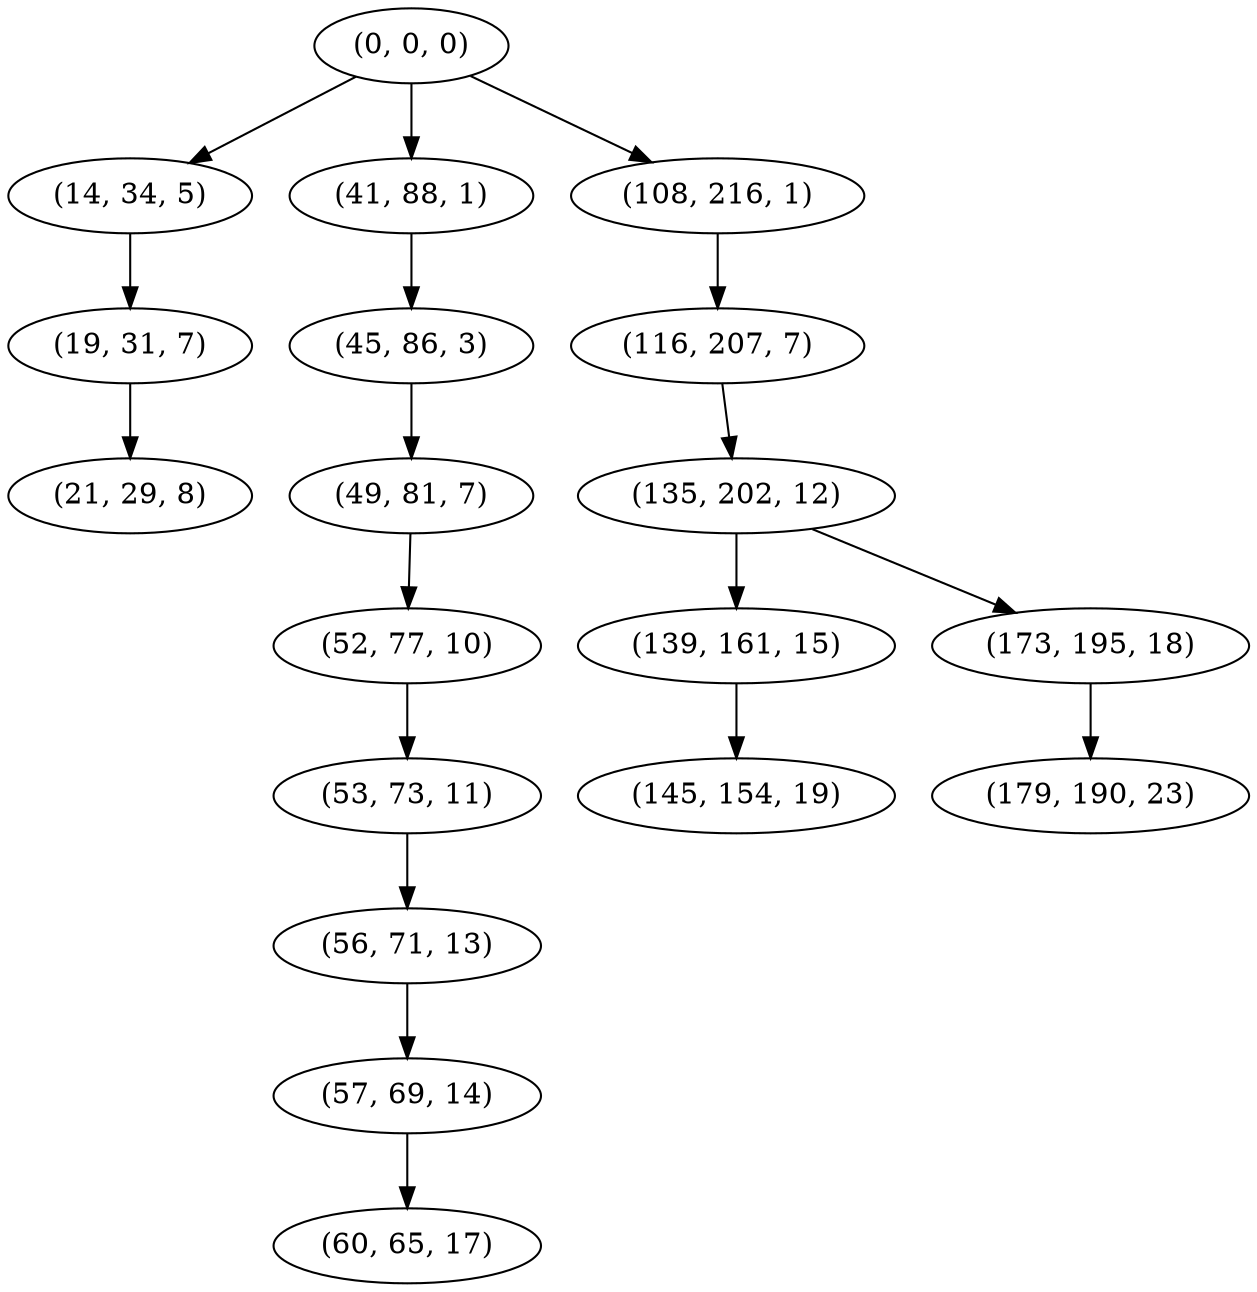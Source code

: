 digraph tree {
    "(0, 0, 0)";
    "(14, 34, 5)";
    "(19, 31, 7)";
    "(21, 29, 8)";
    "(41, 88, 1)";
    "(45, 86, 3)";
    "(49, 81, 7)";
    "(52, 77, 10)";
    "(53, 73, 11)";
    "(56, 71, 13)";
    "(57, 69, 14)";
    "(60, 65, 17)";
    "(108, 216, 1)";
    "(116, 207, 7)";
    "(135, 202, 12)";
    "(139, 161, 15)";
    "(145, 154, 19)";
    "(173, 195, 18)";
    "(179, 190, 23)";
    "(0, 0, 0)" -> "(14, 34, 5)";
    "(0, 0, 0)" -> "(41, 88, 1)";
    "(0, 0, 0)" -> "(108, 216, 1)";
    "(14, 34, 5)" -> "(19, 31, 7)";
    "(19, 31, 7)" -> "(21, 29, 8)";
    "(41, 88, 1)" -> "(45, 86, 3)";
    "(45, 86, 3)" -> "(49, 81, 7)";
    "(49, 81, 7)" -> "(52, 77, 10)";
    "(52, 77, 10)" -> "(53, 73, 11)";
    "(53, 73, 11)" -> "(56, 71, 13)";
    "(56, 71, 13)" -> "(57, 69, 14)";
    "(57, 69, 14)" -> "(60, 65, 17)";
    "(108, 216, 1)" -> "(116, 207, 7)";
    "(116, 207, 7)" -> "(135, 202, 12)";
    "(135, 202, 12)" -> "(139, 161, 15)";
    "(135, 202, 12)" -> "(173, 195, 18)";
    "(139, 161, 15)" -> "(145, 154, 19)";
    "(173, 195, 18)" -> "(179, 190, 23)";
}
